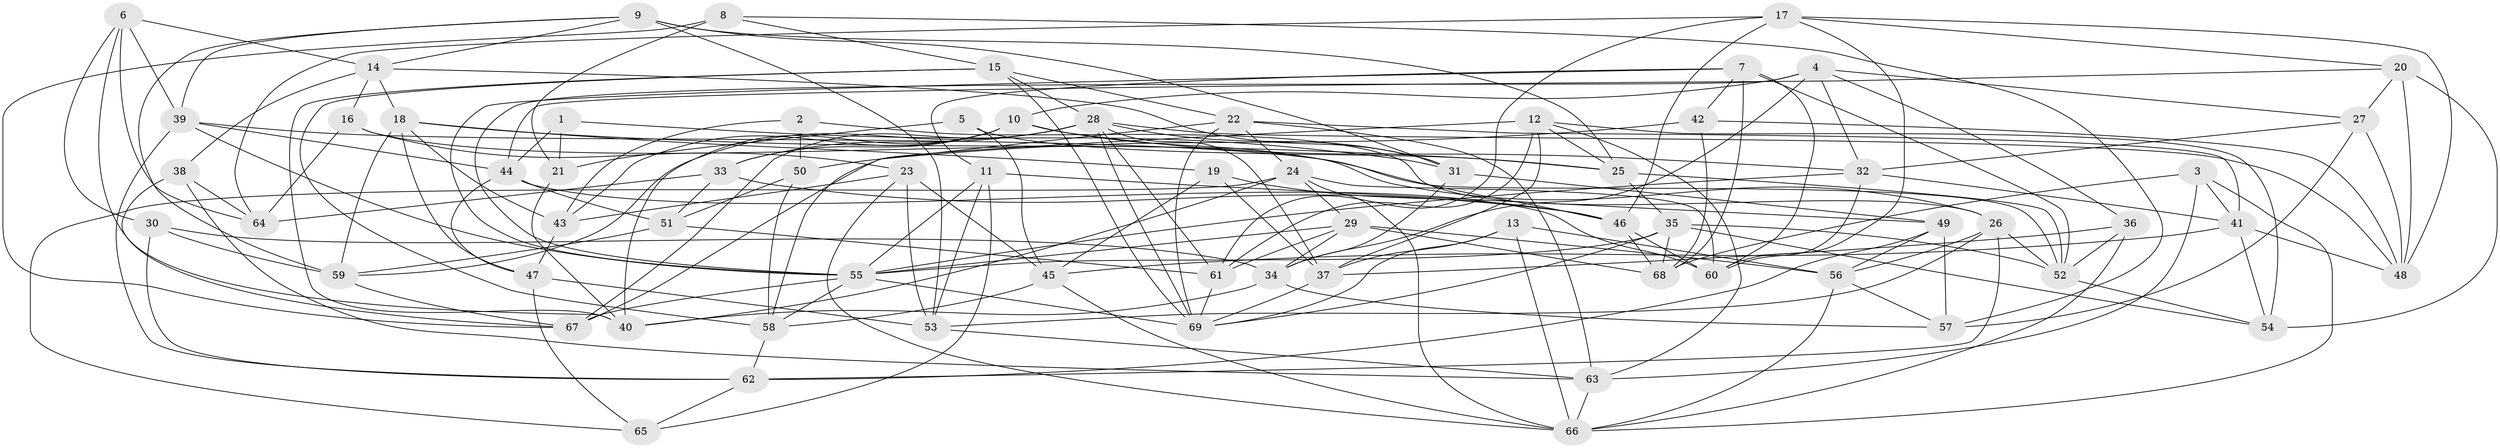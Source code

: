 // original degree distribution, {4: 1.0}
// Generated by graph-tools (version 1.1) at 2025/03/03/09/25 03:03:00]
// undirected, 69 vertices, 190 edges
graph export_dot {
graph [start="1"]
  node [color=gray90,style=filled];
  1;
  2;
  3;
  4;
  5;
  6;
  7;
  8;
  9;
  10;
  11;
  12;
  13;
  14;
  15;
  16;
  17;
  18;
  19;
  20;
  21;
  22;
  23;
  24;
  25;
  26;
  27;
  28;
  29;
  30;
  31;
  32;
  33;
  34;
  35;
  36;
  37;
  38;
  39;
  40;
  41;
  42;
  43;
  44;
  45;
  46;
  47;
  48;
  49;
  50;
  51;
  52;
  53;
  54;
  55;
  56;
  57;
  58;
  59;
  60;
  61;
  62;
  63;
  64;
  65;
  66;
  67;
  68;
  69;
  1 -- 21 [weight=2.0];
  1 -- 31 [weight=1.0];
  1 -- 44 [weight=1.0];
  2 -- 26 [weight=1.0];
  2 -- 43 [weight=1.0];
  2 -- 50 [weight=2.0];
  3 -- 41 [weight=1.0];
  3 -- 63 [weight=1.0];
  3 -- 66 [weight=1.0];
  3 -- 68 [weight=1.0];
  4 -- 10 [weight=1.0];
  4 -- 27 [weight=1.0];
  4 -- 32 [weight=1.0];
  4 -- 34 [weight=1.0];
  4 -- 36 [weight=1.0];
  4 -- 55 [weight=1.0];
  5 -- 21 [weight=2.0];
  5 -- 25 [weight=1.0];
  5 -- 45 [weight=1.0];
  6 -- 14 [weight=1.0];
  6 -- 30 [weight=1.0];
  6 -- 39 [weight=2.0];
  6 -- 40 [weight=1.0];
  6 -- 64 [weight=1.0];
  7 -- 11 [weight=1.0];
  7 -- 42 [weight=1.0];
  7 -- 52 [weight=1.0];
  7 -- 55 [weight=1.0];
  7 -- 60 [weight=1.0];
  7 -- 68 [weight=1.0];
  8 -- 15 [weight=1.0];
  8 -- 21 [weight=1.0];
  8 -- 57 [weight=1.0];
  8 -- 67 [weight=1.0];
  9 -- 14 [weight=1.0];
  9 -- 25 [weight=1.0];
  9 -- 31 [weight=1.0];
  9 -- 39 [weight=1.0];
  9 -- 53 [weight=1.0];
  9 -- 59 [weight=1.0];
  10 -- 32 [weight=1.0];
  10 -- 33 [weight=1.0];
  10 -- 40 [weight=1.0];
  10 -- 43 [weight=1.0];
  10 -- 46 [weight=1.0];
  11 -- 49 [weight=2.0];
  11 -- 53 [weight=1.0];
  11 -- 55 [weight=1.0];
  11 -- 65 [weight=1.0];
  12 -- 25 [weight=1.0];
  12 -- 37 [weight=1.0];
  12 -- 54 [weight=1.0];
  12 -- 61 [weight=1.0];
  12 -- 63 [weight=1.0];
  12 -- 67 [weight=1.0];
  13 -- 37 [weight=1.0];
  13 -- 56 [weight=1.0];
  13 -- 66 [weight=1.0];
  13 -- 69 [weight=1.0];
  14 -- 16 [weight=1.0];
  14 -- 18 [weight=1.0];
  14 -- 31 [weight=1.0];
  14 -- 38 [weight=1.0];
  15 -- 22 [weight=1.0];
  15 -- 28 [weight=1.0];
  15 -- 40 [weight=1.0];
  15 -- 58 [weight=1.0];
  15 -- 69 [weight=1.0];
  16 -- 23 [weight=2.0];
  16 -- 26 [weight=1.0];
  16 -- 64 [weight=2.0];
  17 -- 20 [weight=1.0];
  17 -- 46 [weight=1.0];
  17 -- 48 [weight=1.0];
  17 -- 60 [weight=1.0];
  17 -- 61 [weight=1.0];
  17 -- 64 [weight=1.0];
  18 -- 19 [weight=1.0];
  18 -- 25 [weight=1.0];
  18 -- 43 [weight=1.0];
  18 -- 47 [weight=1.0];
  18 -- 59 [weight=1.0];
  19 -- 37 [weight=1.0];
  19 -- 45 [weight=1.0];
  19 -- 46 [weight=1.0];
  20 -- 27 [weight=1.0];
  20 -- 44 [weight=1.0];
  20 -- 48 [weight=1.0];
  20 -- 54 [weight=2.0];
  21 -- 40 [weight=1.0];
  22 -- 24 [weight=1.0];
  22 -- 41 [weight=1.0];
  22 -- 58 [weight=1.0];
  22 -- 63 [weight=1.0];
  22 -- 69 [weight=1.0];
  23 -- 43 [weight=1.0];
  23 -- 45 [weight=1.0];
  23 -- 53 [weight=1.0];
  23 -- 66 [weight=1.0];
  24 -- 29 [weight=1.0];
  24 -- 40 [weight=1.0];
  24 -- 60 [weight=1.0];
  24 -- 65 [weight=1.0];
  24 -- 66 [weight=1.0];
  25 -- 35 [weight=1.0];
  25 -- 52 [weight=1.0];
  26 -- 52 [weight=1.0];
  26 -- 53 [weight=1.0];
  26 -- 56 [weight=1.0];
  26 -- 62 [weight=1.0];
  27 -- 32 [weight=1.0];
  27 -- 48 [weight=1.0];
  27 -- 57 [weight=2.0];
  28 -- 31 [weight=1.0];
  28 -- 33 [weight=2.0];
  28 -- 37 [weight=1.0];
  28 -- 48 [weight=1.0];
  28 -- 59 [weight=1.0];
  28 -- 61 [weight=1.0];
  28 -- 67 [weight=1.0];
  28 -- 69 [weight=1.0];
  29 -- 34 [weight=1.0];
  29 -- 55 [weight=1.0];
  29 -- 56 [weight=1.0];
  29 -- 61 [weight=1.0];
  29 -- 68 [weight=1.0];
  30 -- 34 [weight=1.0];
  30 -- 59 [weight=1.0];
  30 -- 62 [weight=1.0];
  31 -- 34 [weight=1.0];
  31 -- 49 [weight=1.0];
  32 -- 41 [weight=1.0];
  32 -- 55 [weight=1.0];
  32 -- 60 [weight=1.0];
  33 -- 46 [weight=1.0];
  33 -- 51 [weight=1.0];
  33 -- 64 [weight=1.0];
  34 -- 40 [weight=1.0];
  34 -- 57 [weight=1.0];
  35 -- 52 [weight=1.0];
  35 -- 54 [weight=1.0];
  35 -- 55 [weight=1.0];
  35 -- 68 [weight=1.0];
  35 -- 69 [weight=1.0];
  36 -- 37 [weight=1.0];
  36 -- 52 [weight=1.0];
  36 -- 66 [weight=1.0];
  37 -- 69 [weight=1.0];
  38 -- 63 [weight=1.0];
  38 -- 64 [weight=1.0];
  38 -- 67 [weight=1.0];
  39 -- 44 [weight=1.0];
  39 -- 52 [weight=2.0];
  39 -- 55 [weight=1.0];
  39 -- 62 [weight=1.0];
  41 -- 45 [weight=1.0];
  41 -- 48 [weight=1.0];
  41 -- 54 [weight=1.0];
  42 -- 48 [weight=1.0];
  42 -- 50 [weight=1.0];
  42 -- 68 [weight=1.0];
  43 -- 47 [weight=2.0];
  44 -- 47 [weight=1.0];
  44 -- 51 [weight=1.0];
  44 -- 60 [weight=1.0];
  45 -- 58 [weight=1.0];
  45 -- 66 [weight=1.0];
  46 -- 60 [weight=1.0];
  46 -- 68 [weight=1.0];
  47 -- 53 [weight=1.0];
  47 -- 65 [weight=1.0];
  49 -- 56 [weight=1.0];
  49 -- 57 [weight=1.0];
  49 -- 62 [weight=1.0];
  50 -- 51 [weight=2.0];
  50 -- 58 [weight=1.0];
  51 -- 59 [weight=1.0];
  51 -- 61 [weight=1.0];
  52 -- 54 [weight=1.0];
  53 -- 63 [weight=1.0];
  55 -- 58 [weight=1.0];
  55 -- 67 [weight=1.0];
  55 -- 69 [weight=1.0];
  56 -- 57 [weight=1.0];
  56 -- 66 [weight=1.0];
  58 -- 62 [weight=1.0];
  59 -- 67 [weight=1.0];
  61 -- 69 [weight=1.0];
  62 -- 65 [weight=1.0];
  63 -- 66 [weight=1.0];
}
